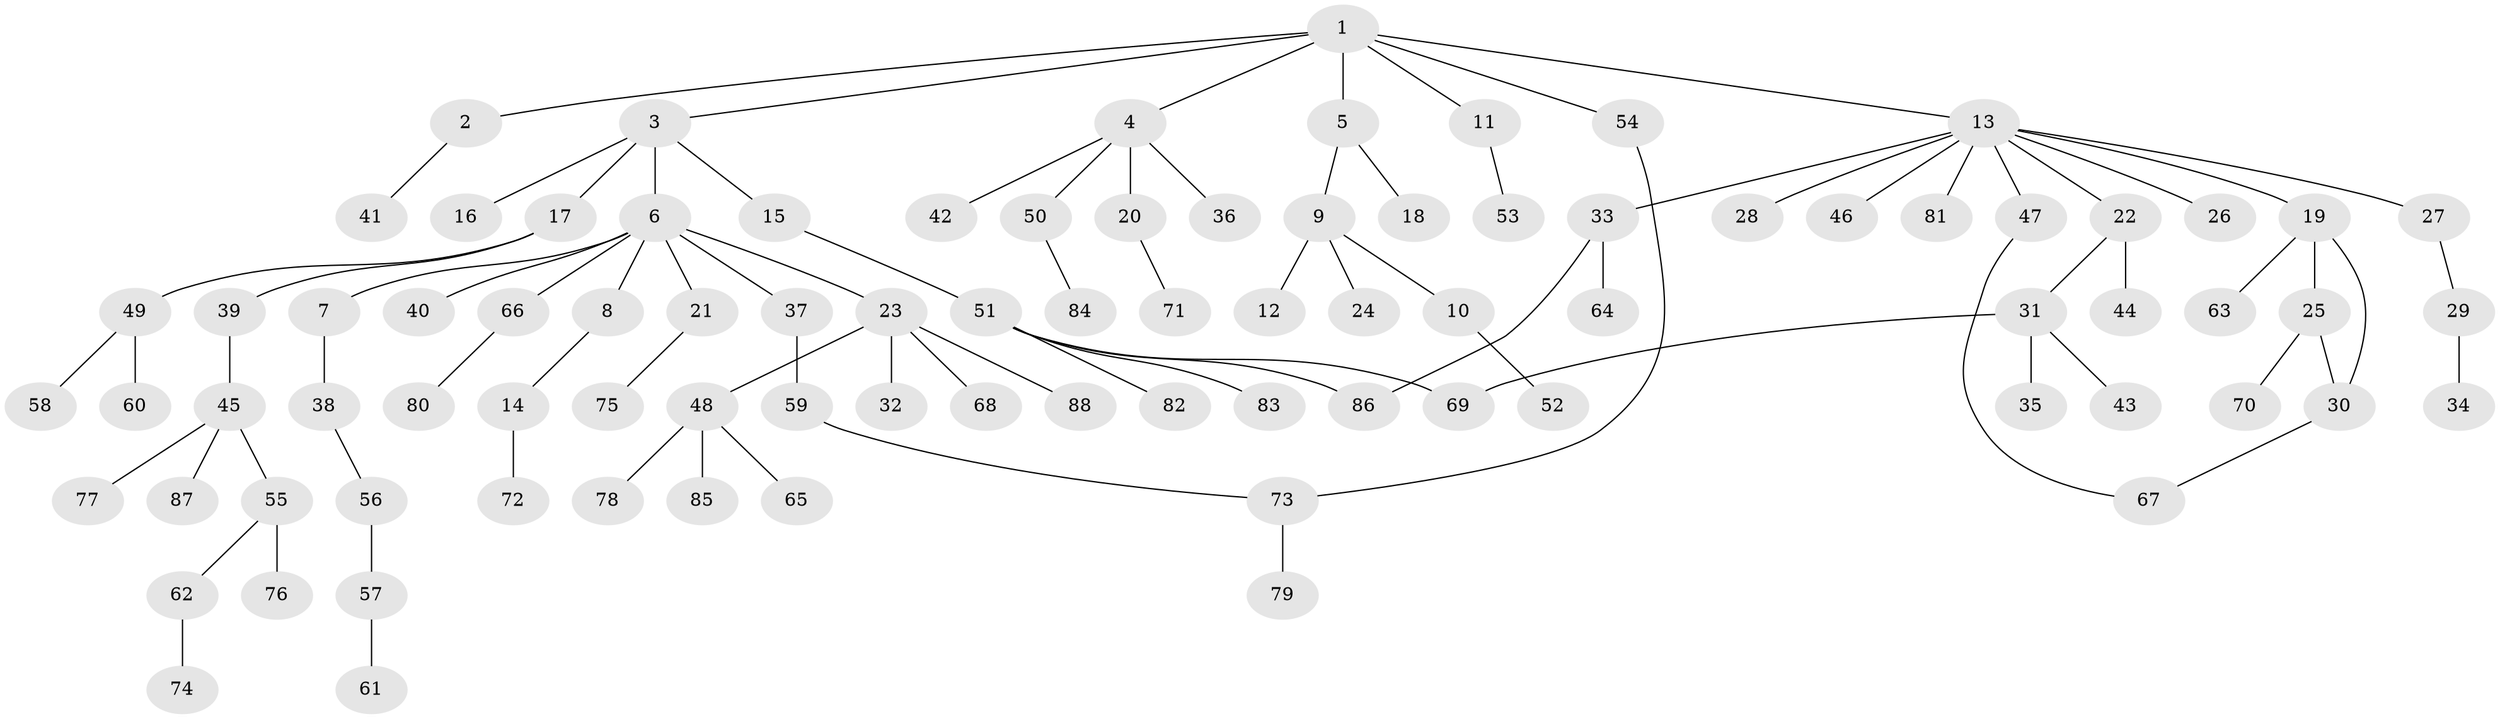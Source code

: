 // Generated by graph-tools (version 1.1) at 2025/34/03/09/25 02:34:04]
// undirected, 88 vertices, 92 edges
graph export_dot {
graph [start="1"]
  node [color=gray90,style=filled];
  1;
  2;
  3;
  4;
  5;
  6;
  7;
  8;
  9;
  10;
  11;
  12;
  13;
  14;
  15;
  16;
  17;
  18;
  19;
  20;
  21;
  22;
  23;
  24;
  25;
  26;
  27;
  28;
  29;
  30;
  31;
  32;
  33;
  34;
  35;
  36;
  37;
  38;
  39;
  40;
  41;
  42;
  43;
  44;
  45;
  46;
  47;
  48;
  49;
  50;
  51;
  52;
  53;
  54;
  55;
  56;
  57;
  58;
  59;
  60;
  61;
  62;
  63;
  64;
  65;
  66;
  67;
  68;
  69;
  70;
  71;
  72;
  73;
  74;
  75;
  76;
  77;
  78;
  79;
  80;
  81;
  82;
  83;
  84;
  85;
  86;
  87;
  88;
  1 -- 2;
  1 -- 3;
  1 -- 4;
  1 -- 5;
  1 -- 11;
  1 -- 13;
  1 -- 54;
  2 -- 41;
  3 -- 6;
  3 -- 15;
  3 -- 16;
  3 -- 17;
  4 -- 20;
  4 -- 36;
  4 -- 42;
  4 -- 50;
  5 -- 9;
  5 -- 18;
  6 -- 7;
  6 -- 8;
  6 -- 21;
  6 -- 23;
  6 -- 37;
  6 -- 40;
  6 -- 66;
  7 -- 38;
  8 -- 14;
  9 -- 10;
  9 -- 12;
  9 -- 24;
  10 -- 52;
  11 -- 53;
  13 -- 19;
  13 -- 22;
  13 -- 26;
  13 -- 27;
  13 -- 28;
  13 -- 33;
  13 -- 46;
  13 -- 47;
  13 -- 81;
  14 -- 72;
  15 -- 51;
  17 -- 39;
  17 -- 49;
  19 -- 25;
  19 -- 63;
  19 -- 30;
  20 -- 71;
  21 -- 75;
  22 -- 31;
  22 -- 44;
  23 -- 32;
  23 -- 48;
  23 -- 68;
  23 -- 88;
  25 -- 30;
  25 -- 70;
  27 -- 29;
  29 -- 34;
  30 -- 67;
  31 -- 35;
  31 -- 43;
  31 -- 69;
  33 -- 64;
  33 -- 86;
  37 -- 59;
  38 -- 56;
  39 -- 45;
  45 -- 55;
  45 -- 77;
  45 -- 87;
  47 -- 67;
  48 -- 65;
  48 -- 78;
  48 -- 85;
  49 -- 58;
  49 -- 60;
  50 -- 84;
  51 -- 82;
  51 -- 83;
  51 -- 86;
  51 -- 69;
  54 -- 73;
  55 -- 62;
  55 -- 76;
  56 -- 57;
  57 -- 61;
  59 -- 73;
  62 -- 74;
  66 -- 80;
  73 -- 79;
}
